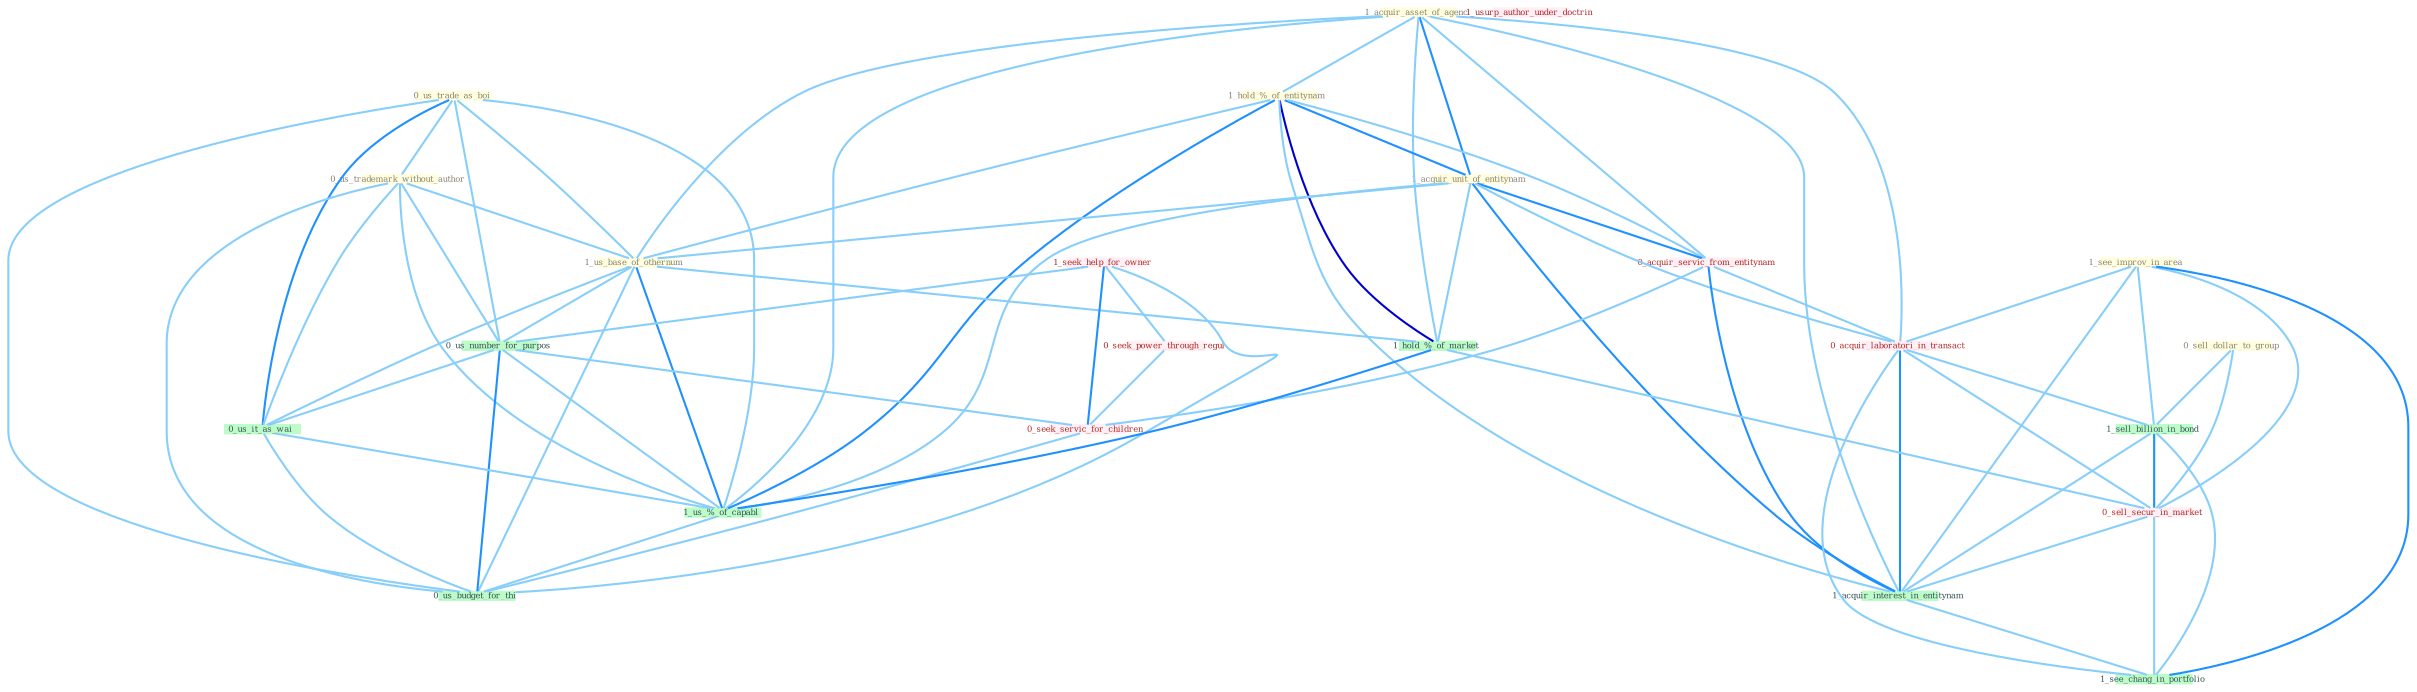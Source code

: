 Graph G{ 
    node
    [shape=polygon,style=filled,width=.5,height=.06,color="#BDFCC9",fixedsize=true,fontsize=4,
    fontcolor="#2f4f4f"];
    {node
    [color="#ffffe0", fontcolor="#8b7d6b"] "0_us_trade_as_boi " "1_acquir_asset_of_agenc " "0_us_trademark_without_author " "1_hold_%_of_entitynam " "1_acquir_unit_of_entitynam " "1_us_base_of_othernum " "0_sell_dollar_to_group " "1_see_improv_in_area "}
{node [color="#fff0f5", fontcolor="#b22222"] "1_seek_help_for_owner " "0_acquir_servic_from_entitynam " "0_seek_power_through_regul " "0_acquir_laboratori_in_transact " "1_usurp_author_under_doctrin " "0_sell_secur_in_market " "0_seek_servic_for_children "}
edge [color="#B0E2FF"];

	"0_us_trade_as_boi " -- "0_us_trademark_without_author " [w="1", color="#87cefa" ];
	"0_us_trade_as_boi " -- "1_us_base_of_othernum " [w="1", color="#87cefa" ];
	"0_us_trade_as_boi " -- "0_us_number_for_purpos " [w="1", color="#87cefa" ];
	"0_us_trade_as_boi " -- "0_us_it_as_wai " [w="2", color="#1e90ff" , len=0.8];
	"0_us_trade_as_boi " -- "1_us_%_of_capabl " [w="1", color="#87cefa" ];
	"0_us_trade_as_boi " -- "0_us_budget_for_thi " [w="1", color="#87cefa" ];
	"1_acquir_asset_of_agenc " -- "1_hold_%_of_entitynam " [w="1", color="#87cefa" ];
	"1_acquir_asset_of_agenc " -- "1_acquir_unit_of_entitynam " [w="2", color="#1e90ff" , len=0.8];
	"1_acquir_asset_of_agenc " -- "1_us_base_of_othernum " [w="1", color="#87cefa" ];
	"1_acquir_asset_of_agenc " -- "0_acquir_servic_from_entitynam " [w="1", color="#87cefa" ];
	"1_acquir_asset_of_agenc " -- "1_hold_%_of_market " [w="1", color="#87cefa" ];
	"1_acquir_asset_of_agenc " -- "0_acquir_laboratori_in_transact " [w="1", color="#87cefa" ];
	"1_acquir_asset_of_agenc " -- "1_us_%_of_capabl " [w="1", color="#87cefa" ];
	"1_acquir_asset_of_agenc " -- "1_acquir_interest_in_entitynam " [w="1", color="#87cefa" ];
	"0_us_trademark_without_author " -- "1_us_base_of_othernum " [w="1", color="#87cefa" ];
	"0_us_trademark_without_author " -- "0_us_number_for_purpos " [w="1", color="#87cefa" ];
	"0_us_trademark_without_author " -- "0_us_it_as_wai " [w="1", color="#87cefa" ];
	"0_us_trademark_without_author " -- "1_us_%_of_capabl " [w="1", color="#87cefa" ];
	"0_us_trademark_without_author " -- "0_us_budget_for_thi " [w="1", color="#87cefa" ];
	"1_hold_%_of_entitynam " -- "1_acquir_unit_of_entitynam " [w="2", color="#1e90ff" , len=0.8];
	"1_hold_%_of_entitynam " -- "1_us_base_of_othernum " [w="1", color="#87cefa" ];
	"1_hold_%_of_entitynam " -- "0_acquir_servic_from_entitynam " [w="1", color="#87cefa" ];
	"1_hold_%_of_entitynam " -- "1_hold_%_of_market " [w="3", color="#0000cd" , len=0.6];
	"1_hold_%_of_entitynam " -- "1_us_%_of_capabl " [w="2", color="#1e90ff" , len=0.8];
	"1_hold_%_of_entitynam " -- "1_acquir_interest_in_entitynam " [w="1", color="#87cefa" ];
	"1_acquir_unit_of_entitynam " -- "1_us_base_of_othernum " [w="1", color="#87cefa" ];
	"1_acquir_unit_of_entitynam " -- "0_acquir_servic_from_entitynam " [w="2", color="#1e90ff" , len=0.8];
	"1_acquir_unit_of_entitynam " -- "1_hold_%_of_market " [w="1", color="#87cefa" ];
	"1_acquir_unit_of_entitynam " -- "0_acquir_laboratori_in_transact " [w="1", color="#87cefa" ];
	"1_acquir_unit_of_entitynam " -- "1_us_%_of_capabl " [w="1", color="#87cefa" ];
	"1_acquir_unit_of_entitynam " -- "1_acquir_interest_in_entitynam " [w="2", color="#1e90ff" , len=0.8];
	"1_us_base_of_othernum " -- "1_hold_%_of_market " [w="1", color="#87cefa" ];
	"1_us_base_of_othernum " -- "0_us_number_for_purpos " [w="1", color="#87cefa" ];
	"1_us_base_of_othernum " -- "0_us_it_as_wai " [w="1", color="#87cefa" ];
	"1_us_base_of_othernum " -- "1_us_%_of_capabl " [w="2", color="#1e90ff" , len=0.8];
	"1_us_base_of_othernum " -- "0_us_budget_for_thi " [w="1", color="#87cefa" ];
	"0_sell_dollar_to_group " -- "1_sell_billion_in_bond " [w="1", color="#87cefa" ];
	"0_sell_dollar_to_group " -- "0_sell_secur_in_market " [w="1", color="#87cefa" ];
	"1_see_improv_in_area " -- "0_acquir_laboratori_in_transact " [w="1", color="#87cefa" ];
	"1_see_improv_in_area " -- "1_sell_billion_in_bond " [w="1", color="#87cefa" ];
	"1_see_improv_in_area " -- "0_sell_secur_in_market " [w="1", color="#87cefa" ];
	"1_see_improv_in_area " -- "1_acquir_interest_in_entitynam " [w="1", color="#87cefa" ];
	"1_see_improv_in_area " -- "1_see_chang_in_portfolio " [w="2", color="#1e90ff" , len=0.8];
	"1_seek_help_for_owner " -- "0_seek_power_through_regul " [w="1", color="#87cefa" ];
	"1_seek_help_for_owner " -- "0_us_number_for_purpos " [w="1", color="#87cefa" ];
	"1_seek_help_for_owner " -- "0_seek_servic_for_children " [w="2", color="#1e90ff" , len=0.8];
	"1_seek_help_for_owner " -- "0_us_budget_for_thi " [w="1", color="#87cefa" ];
	"0_acquir_servic_from_entitynam " -- "0_acquir_laboratori_in_transact " [w="1", color="#87cefa" ];
	"0_acquir_servic_from_entitynam " -- "1_acquir_interest_in_entitynam " [w="2", color="#1e90ff" , len=0.8];
	"0_acquir_servic_from_entitynam " -- "0_seek_servic_for_children " [w="1", color="#87cefa" ];
	"1_hold_%_of_market " -- "1_us_%_of_capabl " [w="2", color="#1e90ff" , len=0.8];
	"1_hold_%_of_market " -- "0_sell_secur_in_market " [w="1", color="#87cefa" ];
	"0_seek_power_through_regul " -- "0_seek_servic_for_children " [w="1", color="#87cefa" ];
	"0_us_number_for_purpos " -- "0_us_it_as_wai " [w="1", color="#87cefa" ];
	"0_us_number_for_purpos " -- "1_us_%_of_capabl " [w="1", color="#87cefa" ];
	"0_us_number_for_purpos " -- "0_seek_servic_for_children " [w="1", color="#87cefa" ];
	"0_us_number_for_purpos " -- "0_us_budget_for_thi " [w="2", color="#1e90ff" , len=0.8];
	"0_acquir_laboratori_in_transact " -- "1_sell_billion_in_bond " [w="1", color="#87cefa" ];
	"0_acquir_laboratori_in_transact " -- "0_sell_secur_in_market " [w="1", color="#87cefa" ];
	"0_acquir_laboratori_in_transact " -- "1_acquir_interest_in_entitynam " [w="2", color="#1e90ff" , len=0.8];
	"0_acquir_laboratori_in_transact " -- "1_see_chang_in_portfolio " [w="1", color="#87cefa" ];
	"1_sell_billion_in_bond " -- "0_sell_secur_in_market " [w="2", color="#1e90ff" , len=0.8];
	"1_sell_billion_in_bond " -- "1_acquir_interest_in_entitynam " [w="1", color="#87cefa" ];
	"1_sell_billion_in_bond " -- "1_see_chang_in_portfolio " [w="1", color="#87cefa" ];
	"0_us_it_as_wai " -- "1_us_%_of_capabl " [w="1", color="#87cefa" ];
	"0_us_it_as_wai " -- "0_us_budget_for_thi " [w="1", color="#87cefa" ];
	"1_us_%_of_capabl " -- "0_us_budget_for_thi " [w="1", color="#87cefa" ];
	"0_sell_secur_in_market " -- "1_acquir_interest_in_entitynam " [w="1", color="#87cefa" ];
	"0_sell_secur_in_market " -- "1_see_chang_in_portfolio " [w="1", color="#87cefa" ];
	"1_acquir_interest_in_entitynam " -- "1_see_chang_in_portfolio " [w="1", color="#87cefa" ];
	"0_seek_servic_for_children " -- "0_us_budget_for_thi " [w="1", color="#87cefa" ];
}